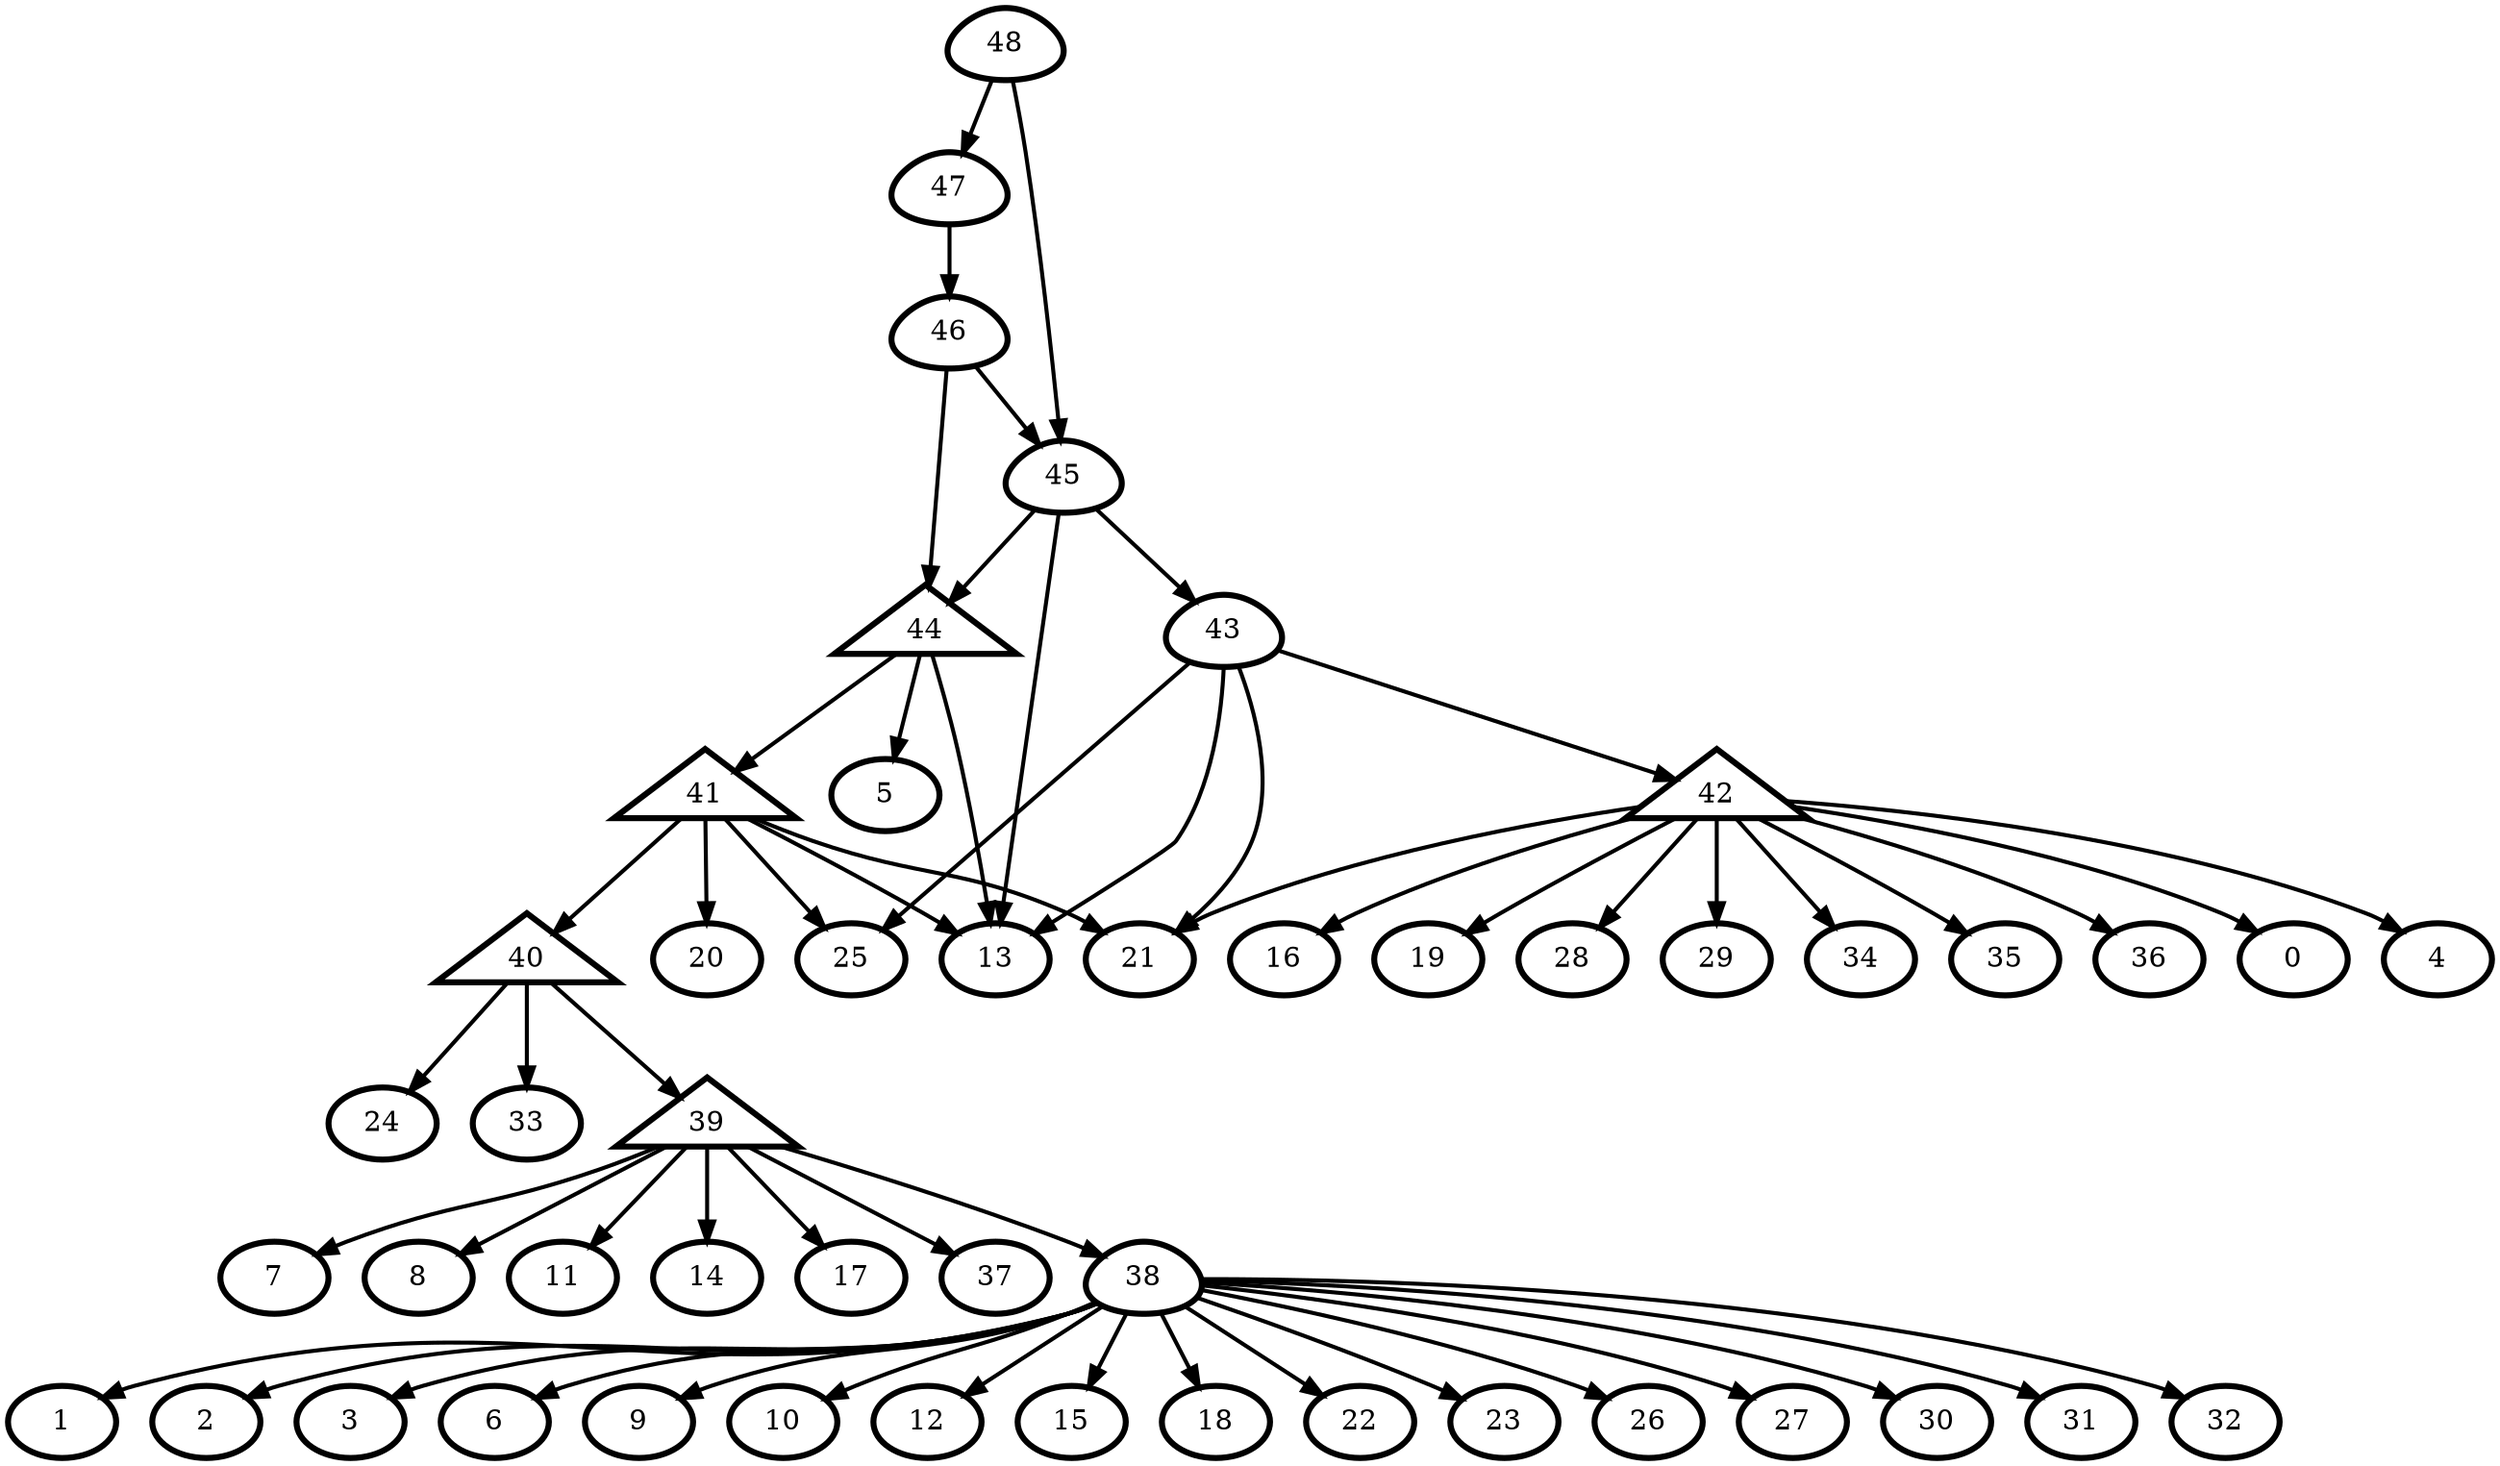 digraph G {
    0 [penwidth=3,label="0"]
    1 [penwidth=3,label="1"]
    2 [penwidth=3,label="2"]
    3 [penwidth=3,label="3"]
    4 [penwidth=3,label="4"]
    5 [penwidth=3,label="5"]
    6 [penwidth=3,label="6"]
    7 [penwidth=3,label="7"]
    8 [penwidth=3,label="8"]
    9 [penwidth=3,label="9"]
    10 [penwidth=3,label="10"]
    11 [penwidth=3,label="11"]
    12 [penwidth=3,label="12"]
    13 [penwidth=3,label="13"]
    14 [penwidth=3,label="14"]
    15 [penwidth=3,label="15"]
    16 [penwidth=3,label="16"]
    17 [penwidth=3,label="17"]
    18 [penwidth=3,label="18"]
    19 [penwidth=3,label="19"]
    20 [penwidth=3,label="20"]
    21 [penwidth=3,label="21"]
    22 [penwidth=3,label="22"]
    23 [penwidth=3,label="23"]
    24 [penwidth=3,label="24"]
    25 [penwidth=3,label="25"]
    26 [penwidth=3,label="26"]
    27 [penwidth=3,label="27"]
    28 [penwidth=3,label="28"]
    29 [penwidth=3,label="29"]
    30 [penwidth=3,label="30"]
    31 [penwidth=3,label="31"]
    32 [penwidth=3,label="32"]
    33 [penwidth=3,label="33"]
    34 [penwidth=3,label="34"]
    35 [penwidth=3,label="35"]
    36 [penwidth=3,label="36"]
    37 [penwidth=3,label="37"]
    38 [penwidth=3,label="38",shape = "egg"]
    39 [penwidth=3,label="43",shape = "egg"]
    40 [penwidth=3,label="45",shape = "egg"]
    41 [penwidth=3,label="46",shape = "egg"]
    42 [penwidth=3,label="47",shape = "egg"]
    43 [penwidth=3,label="39",shape = "triangle"]
    44 [penwidth=3,label="40",shape = "triangle"]
    45 [penwidth=3,label="41",shape = "triangle"]
    46 [penwidth=3,label="42",shape = "triangle"]
    47 [penwidth=3,label="44",shape = "triangle"]
    48 [penwidth=3,label="48",shape = "egg"]

    38 -> 32 [penwidth=2]
    38 -> 23 [penwidth=2]
    38 -> 27 [penwidth=2]
    38 -> 10 [penwidth=2]
    38 -> 12 [penwidth=2]
    38 -> 31 [penwidth=2]
    38 -> 6 [penwidth=2]
    38 -> 3 [penwidth=2]
    38 -> 2 [penwidth=2]
    38 -> 26 [penwidth=2]
    38 -> 18 [penwidth=2]
    38 -> 15 [penwidth=2]
    38 -> 9 [penwidth=2]
    38 -> 1 [penwidth=2]
    38 -> 22 [penwidth=2]
    38 -> 30 [penwidth=2]
    43 -> 37 [penwidth=2]
    43 -> 17 [penwidth=2]
    43 -> 11 [penwidth=2]
    43 -> 14 [penwidth=2]
    43 -> 38 [penwidth=2]
    43 -> 8 [penwidth=2]
    43 -> 7 [penwidth=2]
    44 -> 43 [penwidth=2]
    44 -> 33 [penwidth=2]
    44 -> 24 [penwidth=2]
    45 -> 21 [penwidth=2]
    45 -> 13 [penwidth=2]
    45 -> 44 [penwidth=2]
    45 -> 25 [penwidth=2]
    45 -> 20 [penwidth=2]
    46 -> 36 [penwidth=2]
    46 -> 35 [penwidth=2]
    46 -> 29 [penwidth=2]
    46 -> 28 [penwidth=2]
    46 -> 16 [penwidth=2]
    46 -> 0 [penwidth=2]
    46 -> 21 [penwidth=2]
    46 -> 19 [penwidth=2]
    46 -> 34 [penwidth=2]
    46 -> 4 [penwidth=2]
    39 -> 13 [penwidth=2]
    39 -> 25 [penwidth=2]
    39 -> 46 [penwidth=2]
    39 -> 21 [penwidth=2]
    47 -> 13 [penwidth=2]
    47 -> 45 [penwidth=2]
    47 -> 5 [penwidth=2]
    40 -> 13 [penwidth=2]
    40 -> 39 [penwidth=2]
    40 -> 47 [penwidth=2]
    41 -> 40 [penwidth=2]
    41 -> 47 [penwidth=2]
    42 -> 41 [penwidth=2]
    48 -> 40 [penwidth=2]
    48 -> 42 [penwidth=2]
}